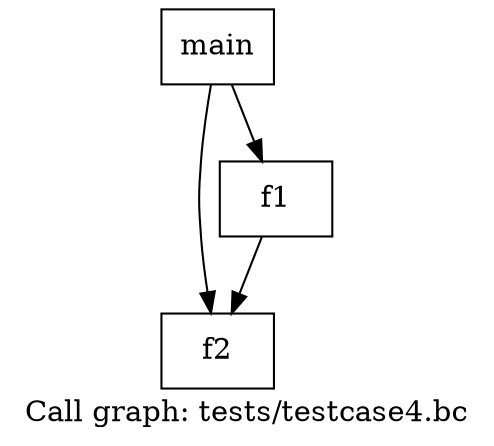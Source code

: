 digraph "Call graph: tests/testcase4.bc" {
	label="Call graph: tests/testcase4.bc";

	Node0x5637a0e55a70 [shape=record,label="{f2}"];
	Node0x5637a0e55b20 [shape=record,label="{f1}"];
	Node0x5637a0e55b20 -> Node0x5637a0e55a70;
	Node0x5637a0e881b0 [shape=record,label="{main}"];
	Node0x5637a0e881b0 -> Node0x5637a0e55b20;
	Node0x5637a0e881b0 -> Node0x5637a0e55a70;
}

